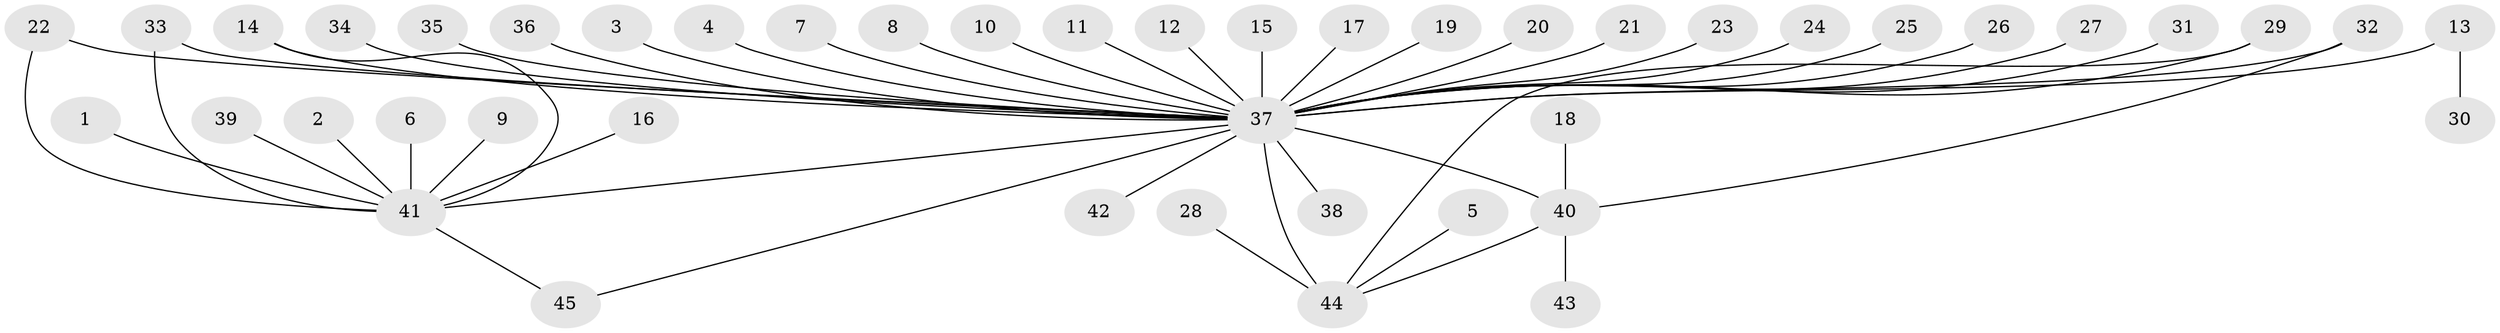 // original degree distribution, {4: 0.023529411764705882, 13: 0.011764705882352941, 39: 0.011764705882352941, 15: 0.011764705882352941, 6: 0.03529411764705882, 5: 0.03529411764705882, 1: 0.5058823529411764, 2: 0.2823529411764706, 3: 0.08235294117647059}
// Generated by graph-tools (version 1.1) at 2025/49/03/09/25 03:49:55]
// undirected, 45 vertices, 51 edges
graph export_dot {
graph [start="1"]
  node [color=gray90,style=filled];
  1;
  2;
  3;
  4;
  5;
  6;
  7;
  8;
  9;
  10;
  11;
  12;
  13;
  14;
  15;
  16;
  17;
  18;
  19;
  20;
  21;
  22;
  23;
  24;
  25;
  26;
  27;
  28;
  29;
  30;
  31;
  32;
  33;
  34;
  35;
  36;
  37;
  38;
  39;
  40;
  41;
  42;
  43;
  44;
  45;
  1 -- 41 [weight=1.0];
  2 -- 41 [weight=1.0];
  3 -- 37 [weight=1.0];
  4 -- 37 [weight=1.0];
  5 -- 44 [weight=1.0];
  6 -- 41 [weight=1.0];
  7 -- 37 [weight=1.0];
  8 -- 37 [weight=1.0];
  9 -- 41 [weight=1.0];
  10 -- 37 [weight=1.0];
  11 -- 37 [weight=1.0];
  12 -- 37 [weight=2.0];
  13 -- 30 [weight=1.0];
  13 -- 37 [weight=2.0];
  14 -- 37 [weight=2.0];
  14 -- 41 [weight=2.0];
  15 -- 37 [weight=2.0];
  16 -- 41 [weight=1.0];
  17 -- 37 [weight=1.0];
  18 -- 40 [weight=1.0];
  19 -- 37 [weight=1.0];
  20 -- 37 [weight=1.0];
  21 -- 37 [weight=1.0];
  22 -- 37 [weight=1.0];
  22 -- 41 [weight=1.0];
  23 -- 37 [weight=1.0];
  24 -- 37 [weight=1.0];
  25 -- 37 [weight=1.0];
  26 -- 37 [weight=1.0];
  27 -- 37 [weight=1.0];
  28 -- 44 [weight=1.0];
  29 -- 37 [weight=2.0];
  29 -- 44 [weight=1.0];
  31 -- 37 [weight=1.0];
  32 -- 37 [weight=2.0];
  32 -- 40 [weight=1.0];
  33 -- 37 [weight=2.0];
  33 -- 41 [weight=2.0];
  34 -- 37 [weight=1.0];
  35 -- 37 [weight=2.0];
  36 -- 37 [weight=1.0];
  37 -- 38 [weight=1.0];
  37 -- 40 [weight=2.0];
  37 -- 41 [weight=1.0];
  37 -- 42 [weight=1.0];
  37 -- 44 [weight=2.0];
  37 -- 45 [weight=1.0];
  39 -- 41 [weight=1.0];
  40 -- 43 [weight=1.0];
  40 -- 44 [weight=1.0];
  41 -- 45 [weight=1.0];
}
